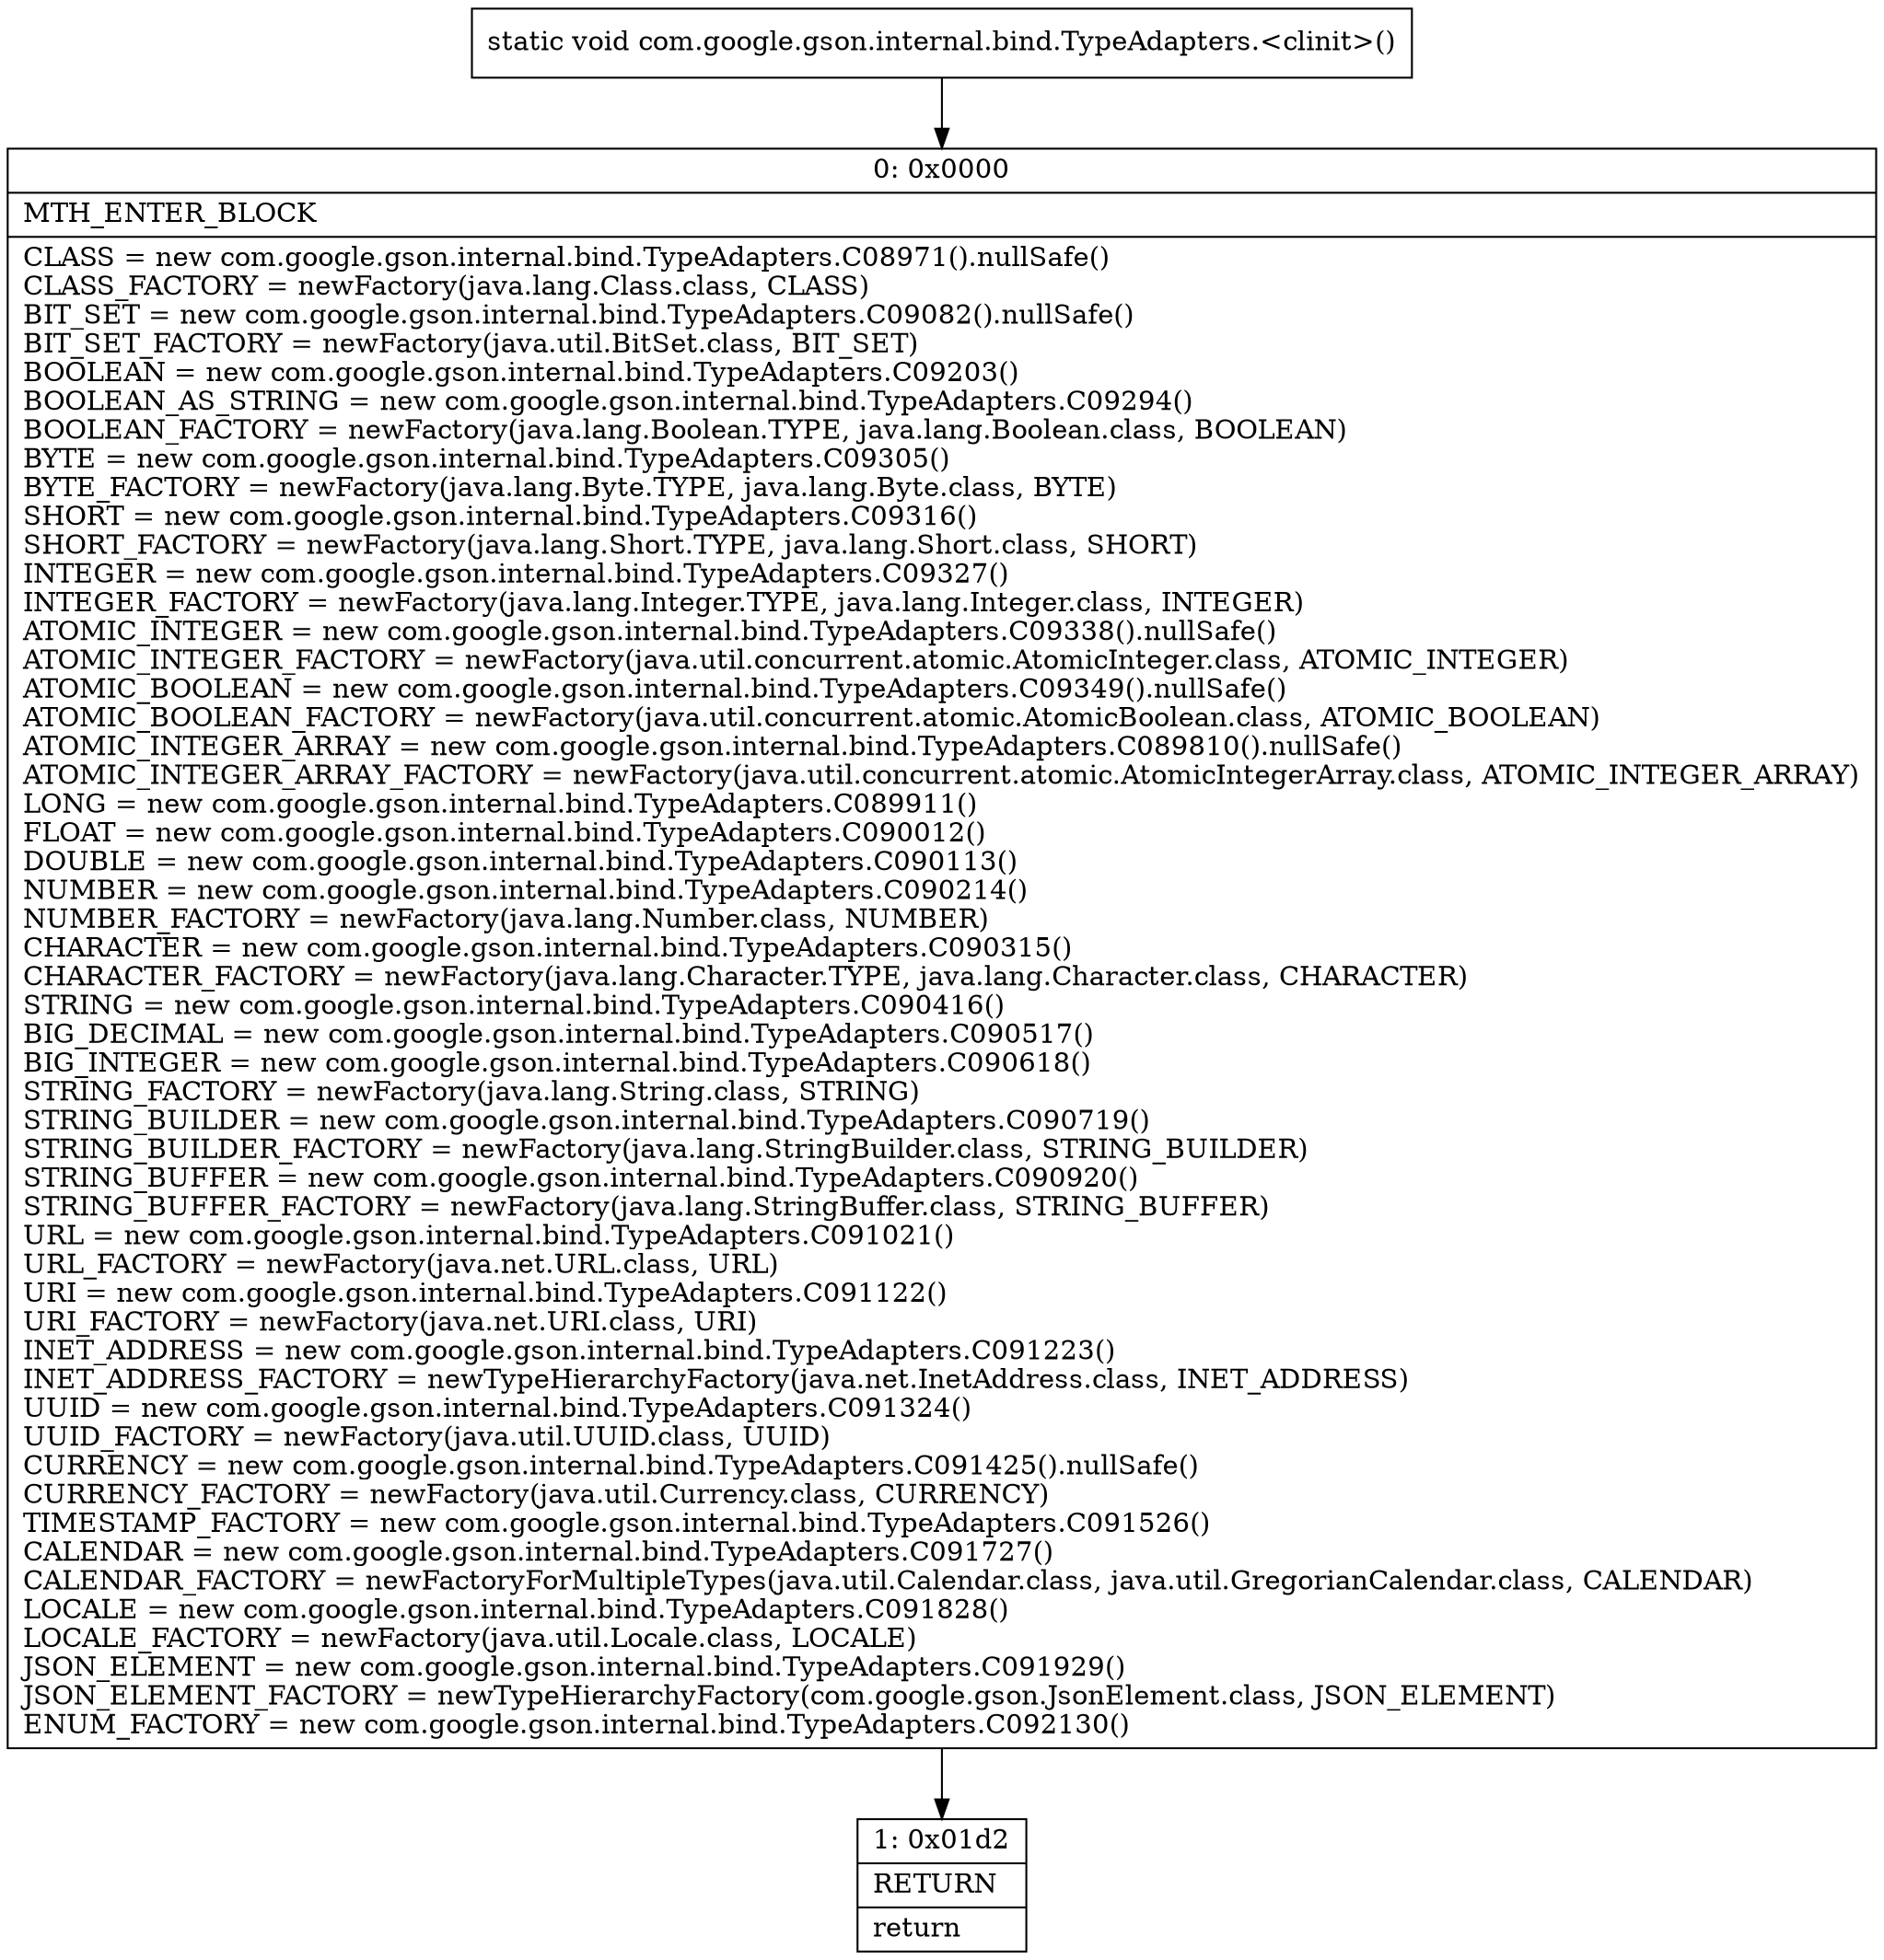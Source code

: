 digraph "CFG forcom.google.gson.internal.bind.TypeAdapters.\<clinit\>()V" {
Node_0 [shape=record,label="{0\:\ 0x0000|MTH_ENTER_BLOCK\l|CLASS = new com.google.gson.internal.bind.TypeAdapters.C08971().nullSafe()\lCLASS_FACTORY = newFactory(java.lang.Class.class, CLASS)\lBIT_SET = new com.google.gson.internal.bind.TypeAdapters.C09082().nullSafe()\lBIT_SET_FACTORY = newFactory(java.util.BitSet.class, BIT_SET)\lBOOLEAN = new com.google.gson.internal.bind.TypeAdapters.C09203()\lBOOLEAN_AS_STRING = new com.google.gson.internal.bind.TypeAdapters.C09294()\lBOOLEAN_FACTORY = newFactory(java.lang.Boolean.TYPE, java.lang.Boolean.class, BOOLEAN)\lBYTE = new com.google.gson.internal.bind.TypeAdapters.C09305()\lBYTE_FACTORY = newFactory(java.lang.Byte.TYPE, java.lang.Byte.class, BYTE)\lSHORT = new com.google.gson.internal.bind.TypeAdapters.C09316()\lSHORT_FACTORY = newFactory(java.lang.Short.TYPE, java.lang.Short.class, SHORT)\lINTEGER = new com.google.gson.internal.bind.TypeAdapters.C09327()\lINTEGER_FACTORY = newFactory(java.lang.Integer.TYPE, java.lang.Integer.class, INTEGER)\lATOMIC_INTEGER = new com.google.gson.internal.bind.TypeAdapters.C09338().nullSafe()\lATOMIC_INTEGER_FACTORY = newFactory(java.util.concurrent.atomic.AtomicInteger.class, ATOMIC_INTEGER)\lATOMIC_BOOLEAN = new com.google.gson.internal.bind.TypeAdapters.C09349().nullSafe()\lATOMIC_BOOLEAN_FACTORY = newFactory(java.util.concurrent.atomic.AtomicBoolean.class, ATOMIC_BOOLEAN)\lATOMIC_INTEGER_ARRAY = new com.google.gson.internal.bind.TypeAdapters.C089810().nullSafe()\lATOMIC_INTEGER_ARRAY_FACTORY = newFactory(java.util.concurrent.atomic.AtomicIntegerArray.class, ATOMIC_INTEGER_ARRAY)\lLONG = new com.google.gson.internal.bind.TypeAdapters.C089911()\lFLOAT = new com.google.gson.internal.bind.TypeAdapters.C090012()\lDOUBLE = new com.google.gson.internal.bind.TypeAdapters.C090113()\lNUMBER = new com.google.gson.internal.bind.TypeAdapters.C090214()\lNUMBER_FACTORY = newFactory(java.lang.Number.class, NUMBER)\lCHARACTER = new com.google.gson.internal.bind.TypeAdapters.C090315()\lCHARACTER_FACTORY = newFactory(java.lang.Character.TYPE, java.lang.Character.class, CHARACTER)\lSTRING = new com.google.gson.internal.bind.TypeAdapters.C090416()\lBIG_DECIMAL = new com.google.gson.internal.bind.TypeAdapters.C090517()\lBIG_INTEGER = new com.google.gson.internal.bind.TypeAdapters.C090618()\lSTRING_FACTORY = newFactory(java.lang.String.class, STRING)\lSTRING_BUILDER = new com.google.gson.internal.bind.TypeAdapters.C090719()\lSTRING_BUILDER_FACTORY = newFactory(java.lang.StringBuilder.class, STRING_BUILDER)\lSTRING_BUFFER = new com.google.gson.internal.bind.TypeAdapters.C090920()\lSTRING_BUFFER_FACTORY = newFactory(java.lang.StringBuffer.class, STRING_BUFFER)\lURL = new com.google.gson.internal.bind.TypeAdapters.C091021()\lURL_FACTORY = newFactory(java.net.URL.class, URL)\lURI = new com.google.gson.internal.bind.TypeAdapters.C091122()\lURI_FACTORY = newFactory(java.net.URI.class, URI)\lINET_ADDRESS = new com.google.gson.internal.bind.TypeAdapters.C091223()\lINET_ADDRESS_FACTORY = newTypeHierarchyFactory(java.net.InetAddress.class, INET_ADDRESS)\lUUID = new com.google.gson.internal.bind.TypeAdapters.C091324()\lUUID_FACTORY = newFactory(java.util.UUID.class, UUID)\lCURRENCY = new com.google.gson.internal.bind.TypeAdapters.C091425().nullSafe()\lCURRENCY_FACTORY = newFactory(java.util.Currency.class, CURRENCY)\lTIMESTAMP_FACTORY = new com.google.gson.internal.bind.TypeAdapters.C091526()\lCALENDAR = new com.google.gson.internal.bind.TypeAdapters.C091727()\lCALENDAR_FACTORY = newFactoryForMultipleTypes(java.util.Calendar.class, java.util.GregorianCalendar.class, CALENDAR)\lLOCALE = new com.google.gson.internal.bind.TypeAdapters.C091828()\lLOCALE_FACTORY = newFactory(java.util.Locale.class, LOCALE)\lJSON_ELEMENT = new com.google.gson.internal.bind.TypeAdapters.C091929()\lJSON_ELEMENT_FACTORY = newTypeHierarchyFactory(com.google.gson.JsonElement.class, JSON_ELEMENT)\lENUM_FACTORY = new com.google.gson.internal.bind.TypeAdapters.C092130()\l}"];
Node_1 [shape=record,label="{1\:\ 0x01d2|RETURN\l|return\l}"];
MethodNode[shape=record,label="{static void com.google.gson.internal.bind.TypeAdapters.\<clinit\>() }"];
MethodNode -> Node_0;
Node_0 -> Node_1;
}


